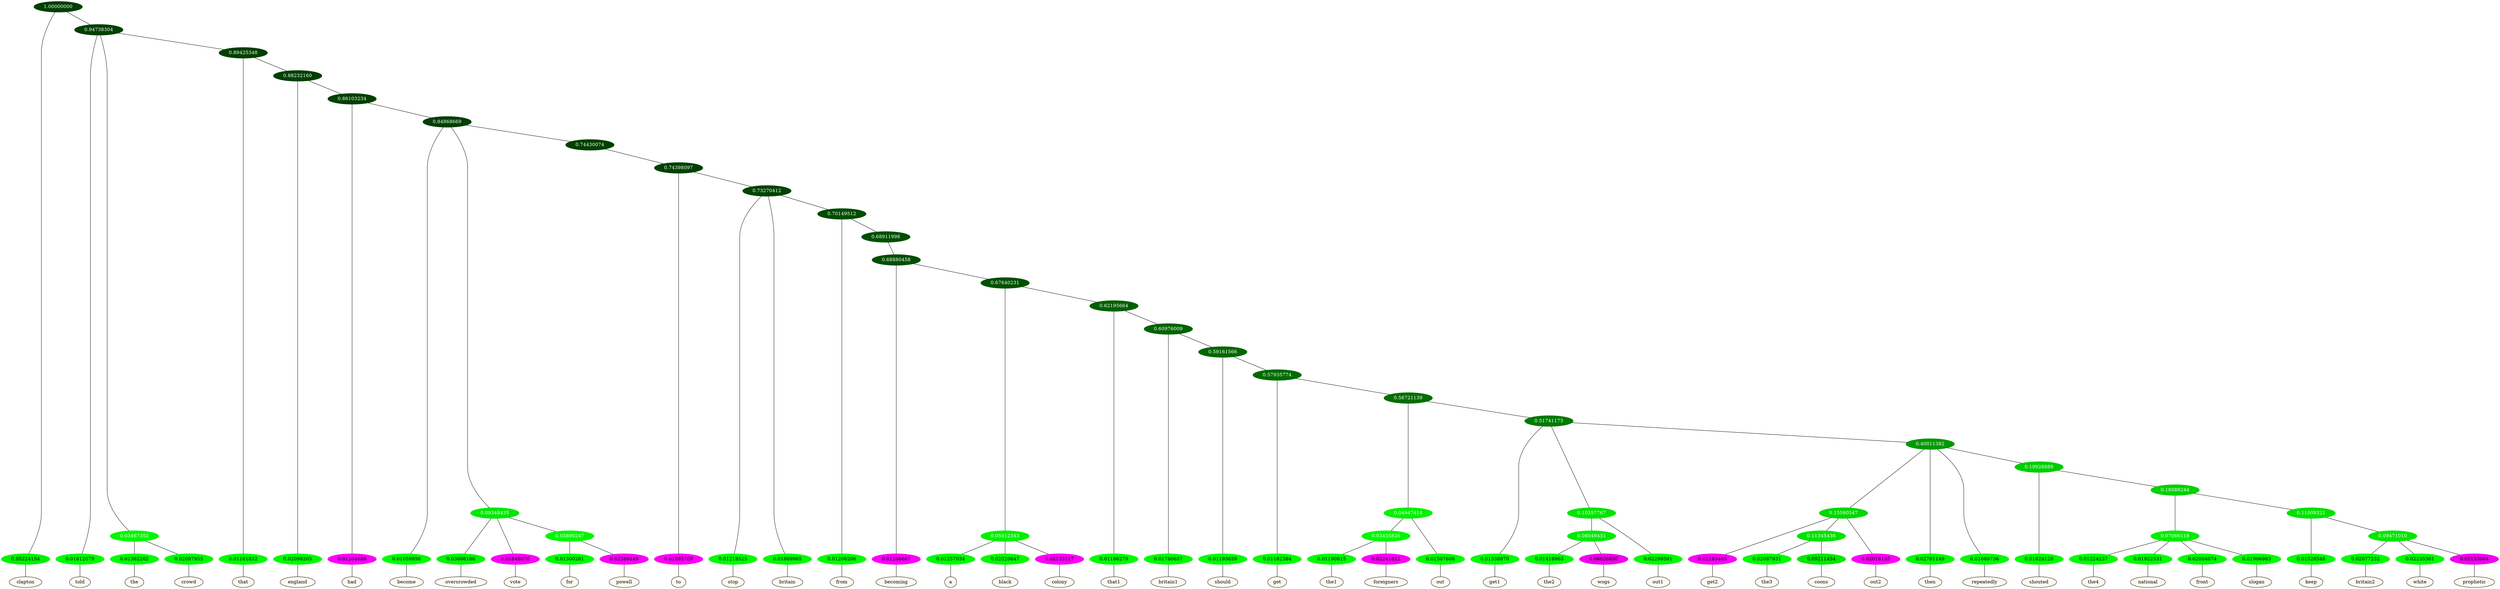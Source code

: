 graph {
	node [format=png height=0.15 nodesep=0.001 ordering=out overlap=prism overlap_scaling=0.01 ranksep=0.001 ratio=0.2 style=filled width=0.15]
	{
		rank=same
		a_w_1 [label=clapton color=black fillcolor=floralwhite style="filled,solid"]
		a_w_3 [label=told color=black fillcolor=floralwhite style="filled,solid"]
		a_w_6 [label=the color=black fillcolor=floralwhite style="filled,solid"]
		a_w_7 [label=crowd color=black fillcolor=floralwhite style="filled,solid"]
		a_w_8 [label=that color=black fillcolor=floralwhite style="filled,solid"]
		a_w_10 [label=england color=black fillcolor=floralwhite style="filled,solid"]
		a_w_12 [label=had color=black fillcolor=floralwhite style="filled,solid"]
		a_w_14 [label=become color=black fillcolor=floralwhite style="filled,solid"]
		a_w_17 [label=overcrowded color=black fillcolor=floralwhite style="filled,solid"]
		a_w_18 [label=vote color=black fillcolor=floralwhite style="filled,solid"]
		a_w_21 [label=for color=black fillcolor=floralwhite style="filled,solid"]
		a_w_22 [label=powell color=black fillcolor=floralwhite style="filled,solid"]
		a_w_23 [label=to color=black fillcolor=floralwhite style="filled,solid"]
		a_w_25 [label=stop color=black fillcolor=floralwhite style="filled,solid"]
		a_w_26 [label=britain color=black fillcolor=floralwhite style="filled,solid"]
		a_w_28 [label=from color=black fillcolor=floralwhite style="filled,solid"]
		a_w_31 [label=becoming color=black fillcolor=floralwhite style="filled,solid"]
		a_w_35 [label=a color=black fillcolor=floralwhite style="filled,solid"]
		a_w_36 [label=black color=black fillcolor=floralwhite style="filled,solid"]
		a_w_37 [label=colony color=black fillcolor=floralwhite style="filled,solid"]
		a_w_38 [label=that1 color=black fillcolor=floralwhite style="filled,solid"]
		a_w_40 [label=britain1 color=black fillcolor=floralwhite style="filled,solid"]
		a_w_42 [label=should color=black fillcolor=floralwhite style="filled,solid"]
		a_w_44 [label=get color=black fillcolor=floralwhite style="filled,solid"]
		a_w_53 [label=the1 color=black fillcolor=floralwhite style="filled,solid"]
		a_w_54 [label=foreigners color=black fillcolor=floralwhite style="filled,solid"]
		a_w_49 [label=out color=black fillcolor=floralwhite style="filled,solid"]
		a_w_50 [label=get1 color=black fillcolor=floralwhite style="filled,solid"]
		a_w_61 [label=the2 color=black fillcolor=floralwhite style="filled,solid"]
		a_w_62 [label=wogs color=black fillcolor=floralwhite style="filled,solid"]
		a_w_56 [label=out1 color=black fillcolor=floralwhite style="filled,solid"]
		a_w_63 [label=get2 color=black fillcolor=floralwhite style="filled,solid"]
		a_w_68 [label=the3 color=black fillcolor=floralwhite style="filled,solid"]
		a_w_69 [label=coons color=black fillcolor=floralwhite style="filled,solid"]
		a_w_65 [label=out2 color=black fillcolor=floralwhite style="filled,solid"]
		a_w_58 [label=then color=black fillcolor=floralwhite style="filled,solid"]
		a_w_59 [label=repeatedly color=black fillcolor=floralwhite style="filled,solid"]
		a_w_66 [label=shouted color=black fillcolor=floralwhite style="filled,solid"]
		a_w_72 [label=the4 color=black fillcolor=floralwhite style="filled,solid"]
		a_w_73 [label=national color=black fillcolor=floralwhite style="filled,solid"]
		a_w_74 [label=front color=black fillcolor=floralwhite style="filled,solid"]
		a_w_75 [label=slogan color=black fillcolor=floralwhite style="filled,solid"]
		a_w_76 [label=keep color=black fillcolor=floralwhite style="filled,solid"]
		a_w_78 [label=britain2 color=black fillcolor=floralwhite style="filled,solid"]
		a_w_79 [label=white color=black fillcolor=floralwhite style="filled,solid"]
		a_w_80 [label=prophetic color=black fillcolor=floralwhite style="filled,solid"]
	}
	a_n_1 -- a_w_1
	a_n_3 -- a_w_3
	a_n_6 -- a_w_6
	a_n_7 -- a_w_7
	a_n_8 -- a_w_8
	a_n_10 -- a_w_10
	a_n_12 -- a_w_12
	a_n_14 -- a_w_14
	a_n_17 -- a_w_17
	a_n_18 -- a_w_18
	a_n_21 -- a_w_21
	a_n_22 -- a_w_22
	a_n_23 -- a_w_23
	a_n_25 -- a_w_25
	a_n_26 -- a_w_26
	a_n_28 -- a_w_28
	a_n_31 -- a_w_31
	a_n_35 -- a_w_35
	a_n_36 -- a_w_36
	a_n_37 -- a_w_37
	a_n_38 -- a_w_38
	a_n_40 -- a_w_40
	a_n_42 -- a_w_42
	a_n_44 -- a_w_44
	a_n_53 -- a_w_53
	a_n_54 -- a_w_54
	a_n_49 -- a_w_49
	a_n_50 -- a_w_50
	a_n_61 -- a_w_61
	a_n_62 -- a_w_62
	a_n_56 -- a_w_56
	a_n_63 -- a_w_63
	a_n_68 -- a_w_68
	a_n_69 -- a_w_69
	a_n_65 -- a_w_65
	a_n_58 -- a_w_58
	a_n_59 -- a_w_59
	a_n_66 -- a_w_66
	a_n_72 -- a_w_72
	a_n_73 -- a_w_73
	a_n_74 -- a_w_74
	a_n_75 -- a_w_75
	a_n_76 -- a_w_76
	a_n_78 -- a_w_78
	a_n_79 -- a_w_79
	a_n_80 -- a_w_80
	{
		rank=same
		a_n_1 [label=0.05224154 color="0.334 1.000 0.948" fontcolor=black]
		a_n_3 [label=0.01812079 color="0.334 1.000 0.982" fontcolor=black]
		a_n_6 [label=0.01362262 color="0.334 1.000 0.986" fontcolor=black]
		a_n_7 [label=0.02097955 color="0.334 1.000 0.979" fontcolor=black]
		a_n_8 [label=0.01161832 color="0.334 1.000 0.988" fontcolor=black]
		a_n_10 [label=0.02098205 color="0.334 1.000 0.979" fontcolor=black]
		a_n_12 [label=0.01204686 color="0.835 1.000 0.988" fontcolor=black]
		a_n_14 [label=0.01059956 color="0.334 1.000 0.989" fontcolor=black]
		a_n_17 [label=0.03608186 color="0.334 1.000 0.964" fontcolor=black]
		a_n_18 [label=0.01848070 color="0.835 1.000 0.982" fontcolor=black]
		a_n_21 [label=0.01300281 color="0.334 1.000 0.987" fontcolor=black]
		a_n_22 [label=0.02589549 color="0.835 1.000 0.974" fontcolor=black]
		a_n_23 [label=0.01095709 color="0.835 1.000 0.989" fontcolor=black]
		a_n_25 [label=0.01218525 color="0.334 1.000 0.988" fontcolor=black]
		a_n_26 [label=0.01869965 color="0.334 1.000 0.981" fontcolor=black]
		a_n_28 [label=0.01206206 color="0.334 1.000 0.988" fontcolor=black]
		a_n_31 [label=0.01208687 color="0.835 1.000 0.988" fontcolor=black]
		a_n_35 [label=0.01257034 color="0.334 1.000 0.987" fontcolor=black]
		a_n_36 [label=0.02020647 color="0.334 1.000 0.980" fontcolor=black]
		a_n_37 [label=0.02133117 color="0.835 1.000 0.979" fontcolor=black]
		a_n_38 [label=0.01186279 color="0.334 1.000 0.988" fontcolor=black]
		a_n_40 [label=0.01780657 color="0.334 1.000 0.982" fontcolor=black]
		a_n_42 [label=0.01193659 color="0.334 1.000 0.988" fontcolor=black]
		a_n_44 [label=0.01182384 color="0.334 1.000 0.988" fontcolor=black]
		a_n_53 [label=0.01190815 color="0.334 1.000 0.988" fontcolor=black]
		a_n_54 [label=0.02241822 color="0.835 1.000 0.978" fontcolor=black]
		a_n_49 [label=0.01507608 color="0.334 1.000 0.985" fontcolor=black]
		a_n_50 [label=0.01338870 color="0.334 1.000 0.987" fontcolor=black]
		a_n_61 [label=0.01418963 color="0.334 1.000 0.986" fontcolor=black]
		a_n_62 [label=0.06626850 color="0.835 1.000 0.934" fontcolor=black]
		a_n_56 [label=0.02299591 color="0.334 1.000 0.977" fontcolor=black]
		a_n_63 [label=0.02183465 color="0.835 1.000 0.978" fontcolor=black]
		a_n_68 [label=0.02087931 color="0.334 1.000 0.979" fontcolor=black]
		a_n_69 [label=0.09211454 color="0.334 1.000 0.908" fontcolor=black]
		a_n_65 [label=0.02018135 color="0.835 1.000 0.980" fontcolor=black]
		a_n_58 [label=0.02781149 color="0.334 1.000 0.972" fontcolor=black]
		a_n_59 [label=0.01689736 color="0.334 1.000 0.983" fontcolor=black]
		a_n_66 [label=0.01824128 color="0.334 1.000 0.982" fontcolor=black]
		a_n_72 [label=0.01224237 color="0.334 1.000 0.988" fontcolor=black]
		a_n_73 [label=0.01922531 color="0.334 1.000 0.981" fontcolor=black]
		a_n_74 [label=0.02004074 color="0.334 1.000 0.980" fontcolor=black]
		a_n_75 [label=0.01906983 color="0.334 1.000 0.981" fontcolor=black]
		a_n_76 [label=0.01528548 color="0.334 1.000 0.985" fontcolor=black]
		a_n_78 [label=0.02077232 color="0.334 1.000 0.979" fontcolor=black]
		a_n_79 [label=0.02235301 color="0.334 1.000 0.978" fontcolor=black]
		a_n_80 [label=0.05153004 color="0.835 1.000 0.948" fontcolor=black]
	}
	a_n_0 [label=1.00000000 color="0.334 1.000 0.250" fontcolor=grey99]
	a_n_0 -- a_n_1
	a_n_2 [label=0.94738304 color="0.334 1.000 0.250" fontcolor=grey99]
	a_n_0 -- a_n_2
	a_n_2 -- a_n_3
	a_n_4 [label=0.03467352 color="0.334 1.000 0.965" fontcolor=grey99]
	a_n_2 -- a_n_4
	a_n_5 [label=0.89425348 color="0.334 1.000 0.250" fontcolor=grey99]
	a_n_2 -- a_n_5
	a_n_4 -- a_n_6
	a_n_4 -- a_n_7
	a_n_5 -- a_n_8
	a_n_9 [label=0.88232160 color="0.334 1.000 0.250" fontcolor=grey99]
	a_n_5 -- a_n_9
	a_n_9 -- a_n_10
	a_n_11 [label=0.86103234 color="0.334 1.000 0.250" fontcolor=grey99]
	a_n_9 -- a_n_11
	a_n_11 -- a_n_12
	a_n_13 [label=0.84868669 color="0.334 1.000 0.250" fontcolor=grey99]
	a_n_11 -- a_n_13
	a_n_13 -- a_n_14
	a_n_15 [label=0.09348435 color="0.334 1.000 0.907" fontcolor=grey99]
	a_n_13 -- a_n_15
	a_n_16 [label=0.74430074 color="0.334 1.000 0.256" fontcolor=grey99]
	a_n_13 -- a_n_16
	a_n_15 -- a_n_17
	a_n_15 -- a_n_18
	a_n_19 [label=0.03890247 color="0.334 1.000 0.961" fontcolor=grey99]
	a_n_15 -- a_n_19
	a_n_20 [label=0.74398097 color="0.334 1.000 0.256" fontcolor=grey99]
	a_n_16 -- a_n_20
	a_n_19 -- a_n_21
	a_n_19 -- a_n_22
	a_n_20 -- a_n_23
	a_n_24 [label=0.73270412 color="0.334 1.000 0.267" fontcolor=grey99]
	a_n_20 -- a_n_24
	a_n_24 -- a_n_25
	a_n_24 -- a_n_26
	a_n_27 [label=0.70149512 color="0.334 1.000 0.299" fontcolor=grey99]
	a_n_24 -- a_n_27
	a_n_27 -- a_n_28
	a_n_29 [label=0.68911998 color="0.334 1.000 0.311" fontcolor=grey99]
	a_n_27 -- a_n_29
	a_n_30 [label=0.68880458 color="0.334 1.000 0.311" fontcolor=grey99]
	a_n_29 -- a_n_30
	a_n_30 -- a_n_31
	a_n_32 [label=0.67640231 color="0.334 1.000 0.324" fontcolor=grey99]
	a_n_30 -- a_n_32
	a_n_33 [label=0.05412343 color="0.334 1.000 0.946" fontcolor=grey99]
	a_n_32 -- a_n_33
	a_n_34 [label=0.62195664 color="0.334 1.000 0.378" fontcolor=grey99]
	a_n_32 -- a_n_34
	a_n_33 -- a_n_35
	a_n_33 -- a_n_36
	a_n_33 -- a_n_37
	a_n_34 -- a_n_38
	a_n_39 [label=0.60976009 color="0.334 1.000 0.390" fontcolor=grey99]
	a_n_34 -- a_n_39
	a_n_39 -- a_n_40
	a_n_41 [label=0.59161566 color="0.334 1.000 0.408" fontcolor=grey99]
	a_n_39 -- a_n_41
	a_n_41 -- a_n_42
	a_n_43 [label=0.57935774 color="0.334 1.000 0.421" fontcolor=grey99]
	a_n_41 -- a_n_43
	a_n_43 -- a_n_44
	a_n_45 [label=0.56721139 color="0.334 1.000 0.433" fontcolor=grey99]
	a_n_43 -- a_n_45
	a_n_46 [label=0.04947414 color="0.334 1.000 0.951" fontcolor=grey99]
	a_n_45 -- a_n_46
	a_n_47 [label=0.51741173 color="0.334 1.000 0.483" fontcolor=grey99]
	a_n_45 -- a_n_47
	a_n_48 [label=0.03435826 color="0.334 1.000 0.966" fontcolor=grey99]
	a_n_46 -- a_n_48
	a_n_46 -- a_n_49
	a_n_47 -- a_n_50
	a_n_51 [label=0.10357767 color="0.334 1.000 0.896" fontcolor=grey99]
	a_n_47 -- a_n_51
	a_n_52 [label=0.40011382 color="0.334 1.000 0.600" fontcolor=grey99]
	a_n_47 -- a_n_52
	a_n_48 -- a_n_53
	a_n_48 -- a_n_54
	a_n_55 [label=0.08049431 color="0.334 1.000 0.920" fontcolor=grey99]
	a_n_51 -- a_n_55
	a_n_51 -- a_n_56
	a_n_57 [label=0.15580547 color="0.334 1.000 0.844" fontcolor=grey99]
	a_n_52 -- a_n_57
	a_n_52 -- a_n_58
	a_n_52 -- a_n_59
	a_n_60 [label=0.19926889 color="0.334 1.000 0.801" fontcolor=grey99]
	a_n_52 -- a_n_60
	a_n_55 -- a_n_61
	a_n_55 -- a_n_62
	a_n_57 -- a_n_63
	a_n_64 [label=0.11345436 color="0.334 1.000 0.887" fontcolor=grey99]
	a_n_57 -- a_n_64
	a_n_57 -- a_n_65
	a_n_60 -- a_n_66
	a_n_67 [label=0.18088244 color="0.334 1.000 0.819" fontcolor=grey99]
	a_n_60 -- a_n_67
	a_n_64 -- a_n_68
	a_n_64 -- a_n_69
	a_n_70 [label=0.07066118 color="0.334 1.000 0.929" fontcolor=grey99]
	a_n_67 -- a_n_70
	a_n_71 [label=0.11009321 color="0.334 1.000 0.890" fontcolor=grey99]
	a_n_67 -- a_n_71
	a_n_70 -- a_n_72
	a_n_70 -- a_n_73
	a_n_70 -- a_n_74
	a_n_70 -- a_n_75
	a_n_71 -- a_n_76
	a_n_77 [label=0.09471010 color="0.334 1.000 0.905" fontcolor=grey99]
	a_n_71 -- a_n_77
	a_n_77 -- a_n_78
	a_n_77 -- a_n_79
	a_n_77 -- a_n_80
}
